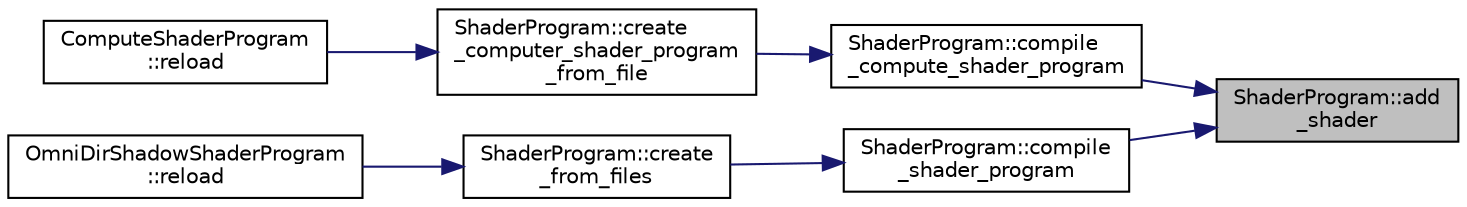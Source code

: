 digraph "ShaderProgram::add_shader"
{
 // INTERACTIVE_SVG=YES
 // LATEX_PDF_SIZE
  bgcolor="transparent";
  edge [fontname="Helvetica",fontsize="10",labelfontname="Helvetica",labelfontsize="10"];
  node [fontname="Helvetica",fontsize="10",shape=record];
  rankdir="RL";
  Node1 [label="ShaderProgram::add\l_shader",height=0.2,width=0.4,color="black", fillcolor="grey75", style="filled", fontcolor="black",tooltip=" "];
  Node1 -> Node2 [dir="back",color="midnightblue",fontsize="10",style="solid",fontname="Helvetica"];
  Node2 [label="ShaderProgram::compile\l_compute_shader_program",height=0.2,width=0.4,color="black",URL="$d8/dc4/class_shader_program.html#adb1b0a45cb57683613b1d8e8740bc4c2",tooltip=" "];
  Node2 -> Node3 [dir="back",color="midnightblue",fontsize="10",style="solid",fontname="Helvetica"];
  Node3 [label="ShaderProgram::create\l_computer_shader_program\l_from_file",height=0.2,width=0.4,color="black",URL="$d8/dc4/class_shader_program.html#a1a76354621669b50085ae911d84cfb0b",tooltip=" "];
  Node3 -> Node4 [dir="back",color="midnightblue",fontsize="10",style="solid",fontname="Helvetica"];
  Node4 [label="ComputeShaderProgram\l::reload",height=0.2,width=0.4,color="black",URL="$d1/d9a/class_compute_shader_program.html#abc111c272321d07bdee5647aa091e248",tooltip=" "];
  Node1 -> Node5 [dir="back",color="midnightblue",fontsize="10",style="solid",fontname="Helvetica"];
  Node5 [label="ShaderProgram::compile\l_shader_program",height=0.2,width=0.4,color="black",URL="$d8/dc4/class_shader_program.html#a2d67cddbba2b72438f02cf193462c704",tooltip=" "];
  Node5 -> Node6 [dir="back",color="midnightblue",fontsize="10",style="solid",fontname="Helvetica"];
  Node6 [label="ShaderProgram::create\l_from_files",height=0.2,width=0.4,color="black",URL="$d8/dc4/class_shader_program.html#a48a0e4ccb3bf50c5b756d07d5dfe9704",tooltip=" "];
  Node6 -> Node7 [dir="back",color="midnightblue",fontsize="10",style="solid",fontname="Helvetica"];
  Node7 [label="OmniDirShadowShaderProgram\l::reload",height=0.2,width=0.4,color="black",URL="$da/da7/class_omni_dir_shadow_shader_program.html#a8ea3e719c12fe35459105e034aac5082",tooltip=" "];
}
